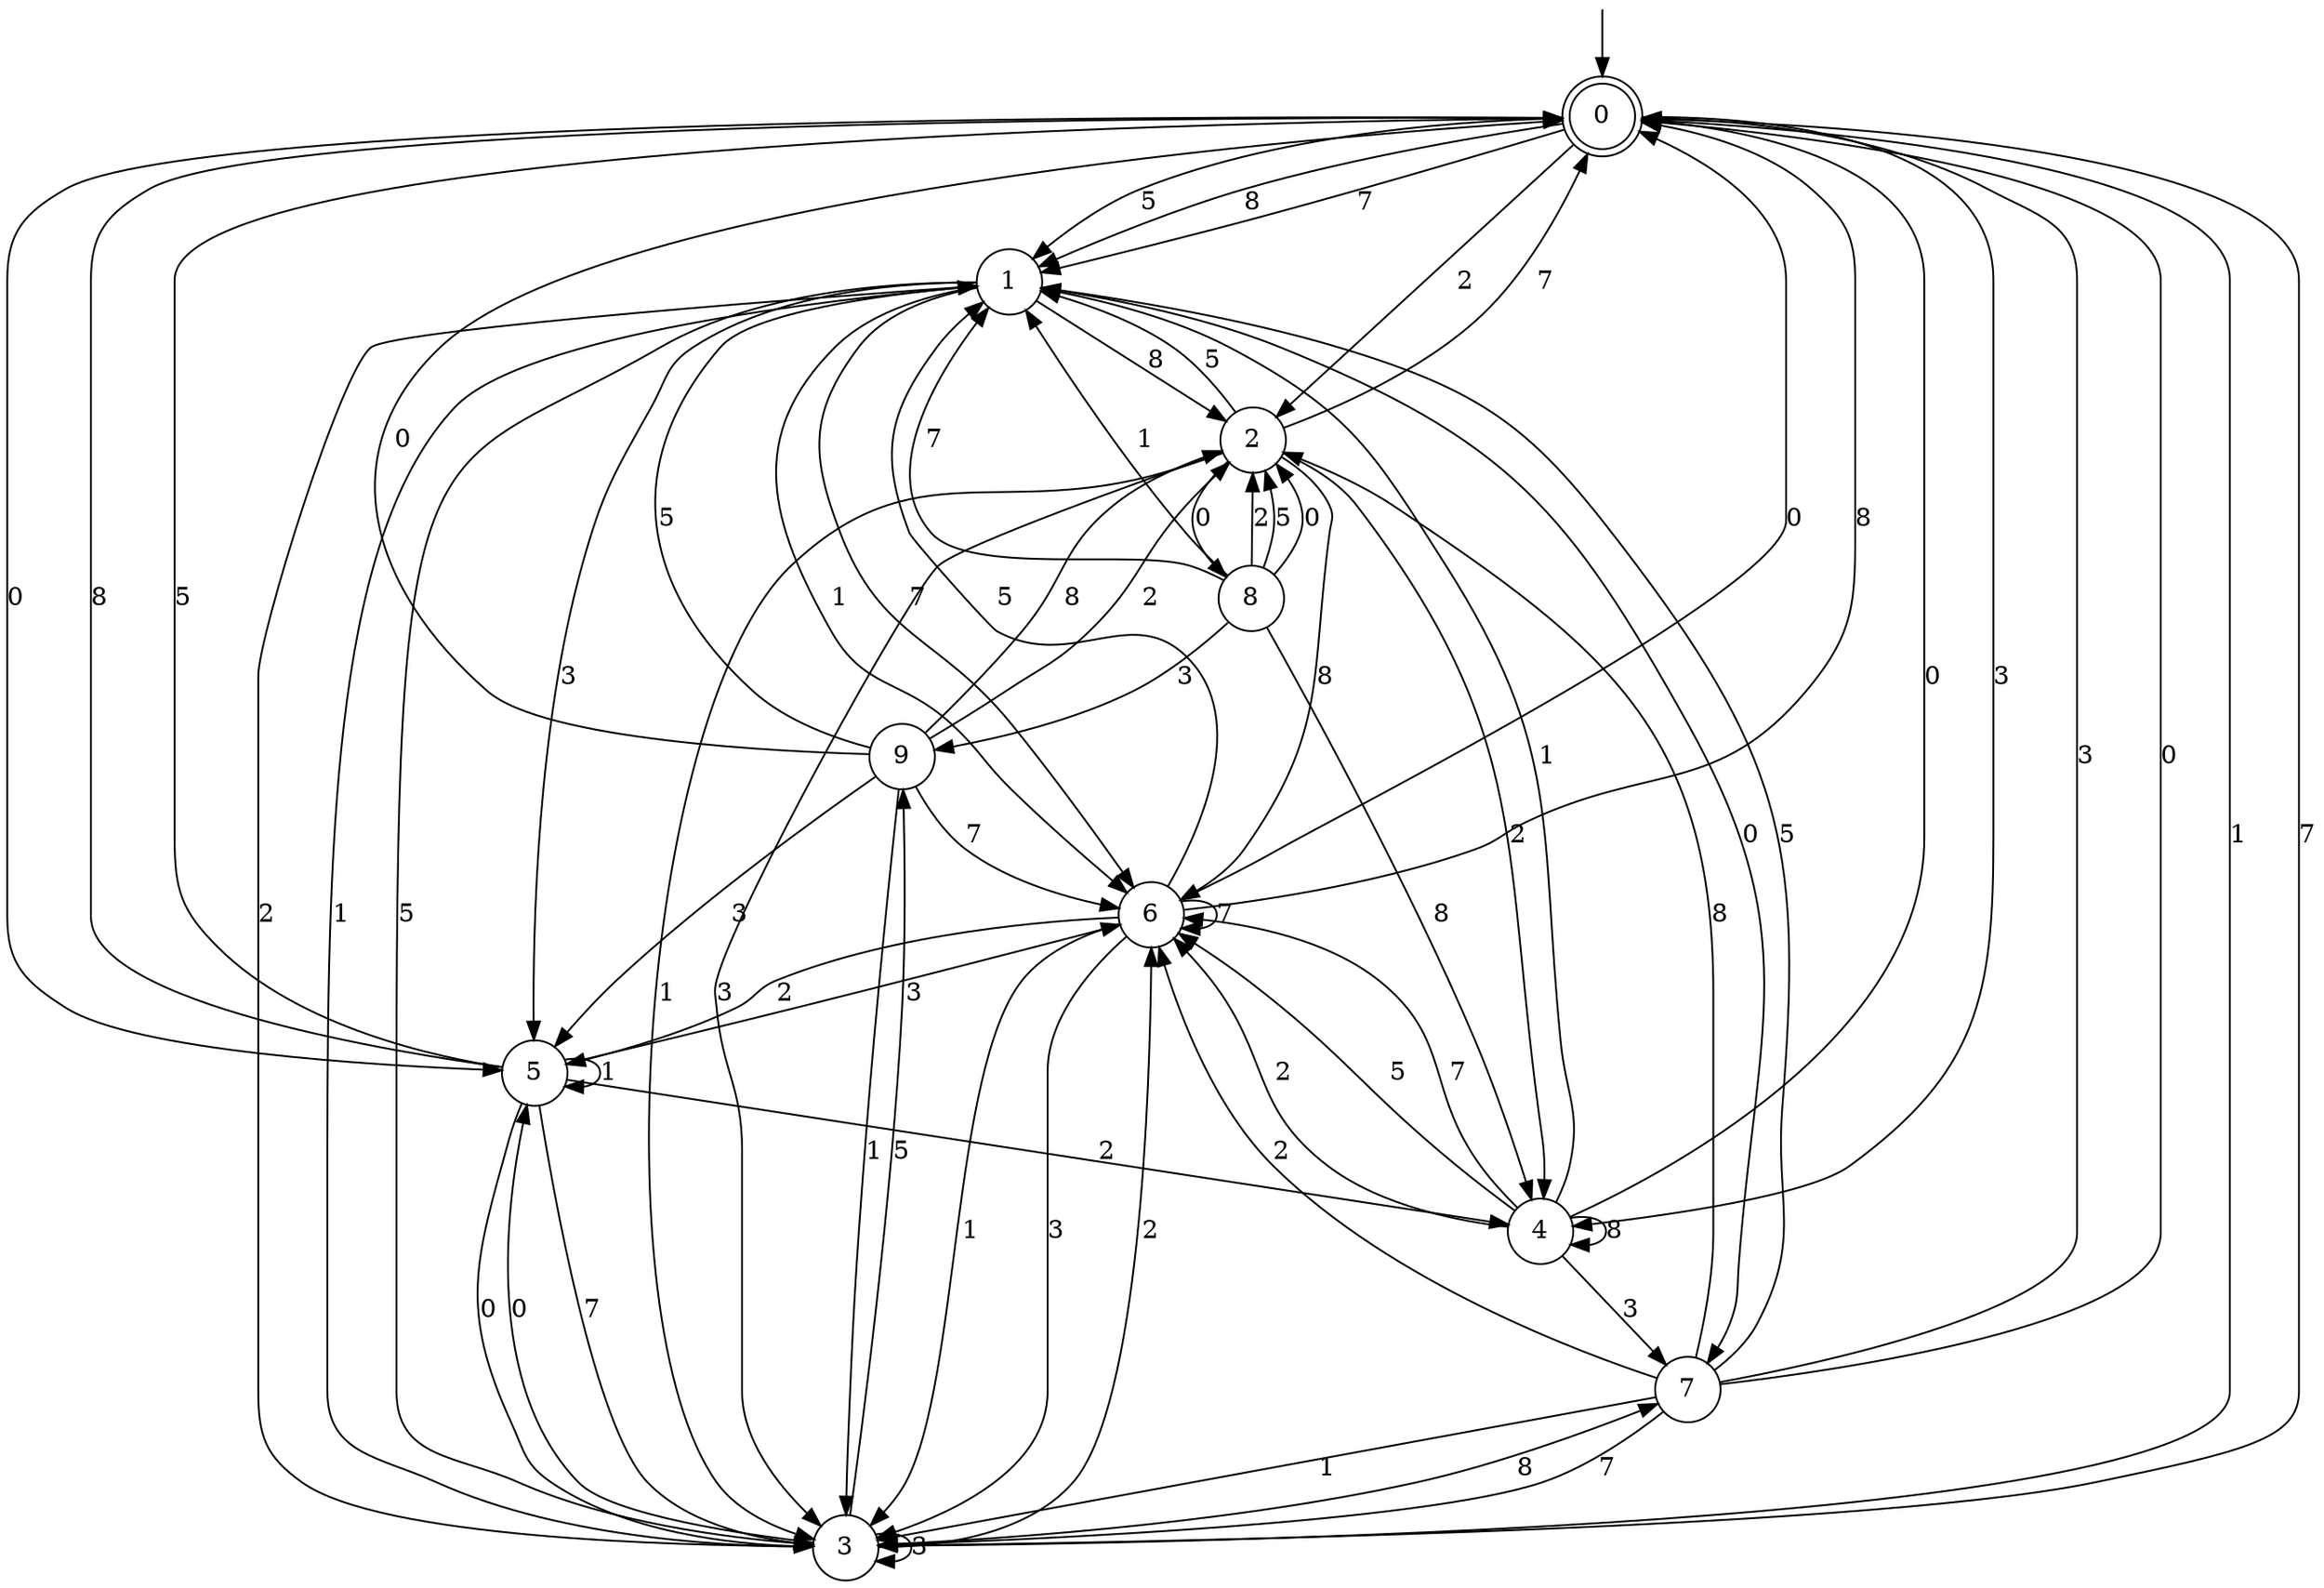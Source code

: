 digraph g {

	s0 [shape="doublecircle" label="0"];
	s1 [shape="circle" label="1"];
	s2 [shape="circle" label="2"];
	s3 [shape="circle" label="3"];
	s4 [shape="circle" label="4"];
	s5 [shape="circle" label="5"];
	s6 [shape="circle" label="6"];
	s7 [shape="circle" label="7"];
	s8 [shape="circle" label="8"];
	s9 [shape="circle" label="9"];
	s0 -> s1 [label="8"];
	s0 -> s1 [label="7"];
	s0 -> s2 [label="2"];
	s0 -> s3 [label="1"];
	s0 -> s4 [label="3"];
	s0 -> s1 [label="5"];
	s0 -> s5 [label="0"];
	s1 -> s2 [label="8"];
	s1 -> s6 [label="7"];
	s1 -> s3 [label="2"];
	s1 -> s6 [label="1"];
	s1 -> s5 [label="3"];
	s1 -> s3 [label="5"];
	s1 -> s7 [label="0"];
	s2 -> s6 [label="8"];
	s2 -> s0 [label="7"];
	s2 -> s4 [label="2"];
	s2 -> s3 [label="1"];
	s2 -> s3 [label="3"];
	s2 -> s1 [label="5"];
	s2 -> s8 [label="0"];
	s3 -> s7 [label="8"];
	s3 -> s0 [label="7"];
	s3 -> s6 [label="2"];
	s3 -> s1 [label="1"];
	s3 -> s3 [label="3"];
	s3 -> s9 [label="5"];
	s3 -> s5 [label="0"];
	s4 -> s4 [label="8"];
	s4 -> s6 [label="7"];
	s4 -> s6 [label="2"];
	s4 -> s1 [label="1"];
	s4 -> s7 [label="3"];
	s4 -> s6 [label="5"];
	s4 -> s0 [label="0"];
	s5 -> s0 [label="8"];
	s5 -> s3 [label="7"];
	s5 -> s4 [label="2"];
	s5 -> s5 [label="1"];
	s5 -> s6 [label="3"];
	s5 -> s0 [label="5"];
	s5 -> s3 [label="0"];
	s6 -> s0 [label="8"];
	s6 -> s6 [label="7"];
	s6 -> s5 [label="2"];
	s6 -> s3 [label="1"];
	s6 -> s3 [label="3"];
	s6 -> s1 [label="5"];
	s6 -> s0 [label="0"];
	s7 -> s2 [label="8"];
	s7 -> s3 [label="7"];
	s7 -> s6 [label="2"];
	s7 -> s3 [label="1"];
	s7 -> s0 [label="3"];
	s7 -> s1 [label="5"];
	s7 -> s0 [label="0"];
	s8 -> s4 [label="8"];
	s8 -> s1 [label="7"];
	s8 -> s2 [label="2"];
	s8 -> s1 [label="1"];
	s8 -> s9 [label="3"];
	s8 -> s2 [label="5"];
	s8 -> s2 [label="0"];
	s9 -> s2 [label="8"];
	s9 -> s6 [label="7"];
	s9 -> s2 [label="2"];
	s9 -> s3 [label="1"];
	s9 -> s5 [label="3"];
	s9 -> s1 [label="5"];
	s9 -> s0 [label="0"];

__start0 [label="" shape="none" width="0" height="0"];
__start0 -> s0;

}
